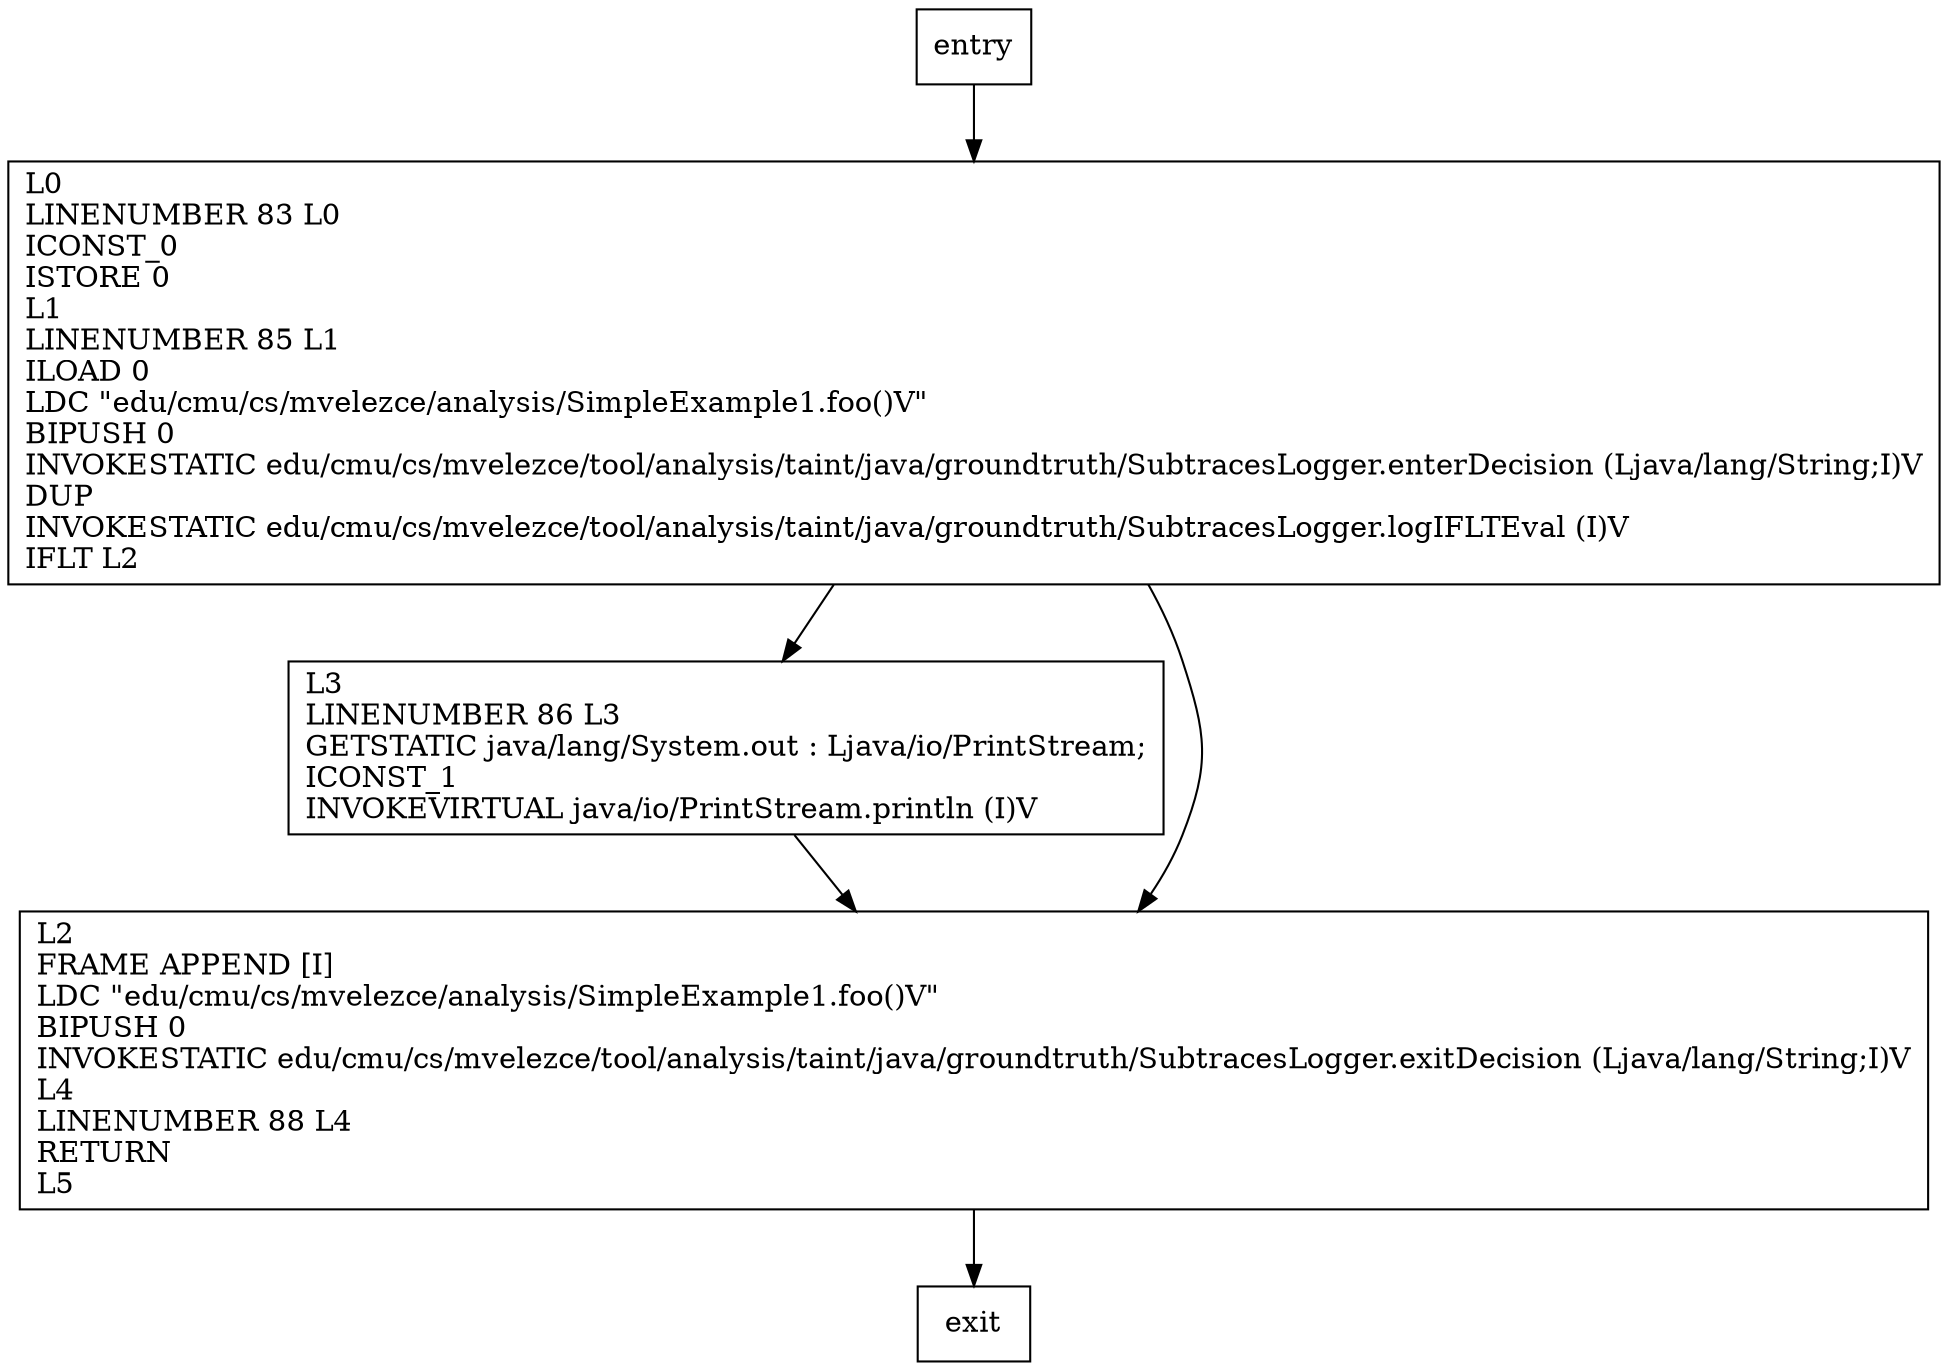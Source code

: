 digraph foo {
node [shape=record];
1347568188 [label="L3\lLINENUMBER 86 L3\lGETSTATIC java/lang/System.out : Ljava/io/PrintStream;\lICONST_1\lINVOKEVIRTUAL java/io/PrintStream.println (I)V\l"];
463870920 [label="L2\lFRAME APPEND [I]\lLDC \"edu/cmu/cs/mvelezce/analysis/SimpleExample1.foo()V\"\lBIPUSH 0\lINVOKESTATIC edu/cmu/cs/mvelezce/tool/analysis/taint/java/groundtruth/SubtracesLogger.exitDecision (Ljava/lang/String;I)V\lL4\lLINENUMBER 88 L4\lRETURN\lL5\l"];
1306294508 [label="L0\lLINENUMBER 83 L0\lICONST_0\lISTORE 0\lL1\lLINENUMBER 85 L1\lILOAD 0\lLDC \"edu/cmu/cs/mvelezce/analysis/SimpleExample1.foo()V\"\lBIPUSH 0\lINVOKESTATIC edu/cmu/cs/mvelezce/tool/analysis/taint/java/groundtruth/SubtracesLogger.enterDecision (Ljava/lang/String;I)V\lDUP\lINVOKESTATIC edu/cmu/cs/mvelezce/tool/analysis/taint/java/groundtruth/SubtracesLogger.logIFLTEval (I)V\lIFLT L2\l"];
entry;
exit;
entry -> 1306294508;
1347568188 -> 463870920;
463870920 -> exit;
1306294508 -> 1347568188;
1306294508 -> 463870920;
}
